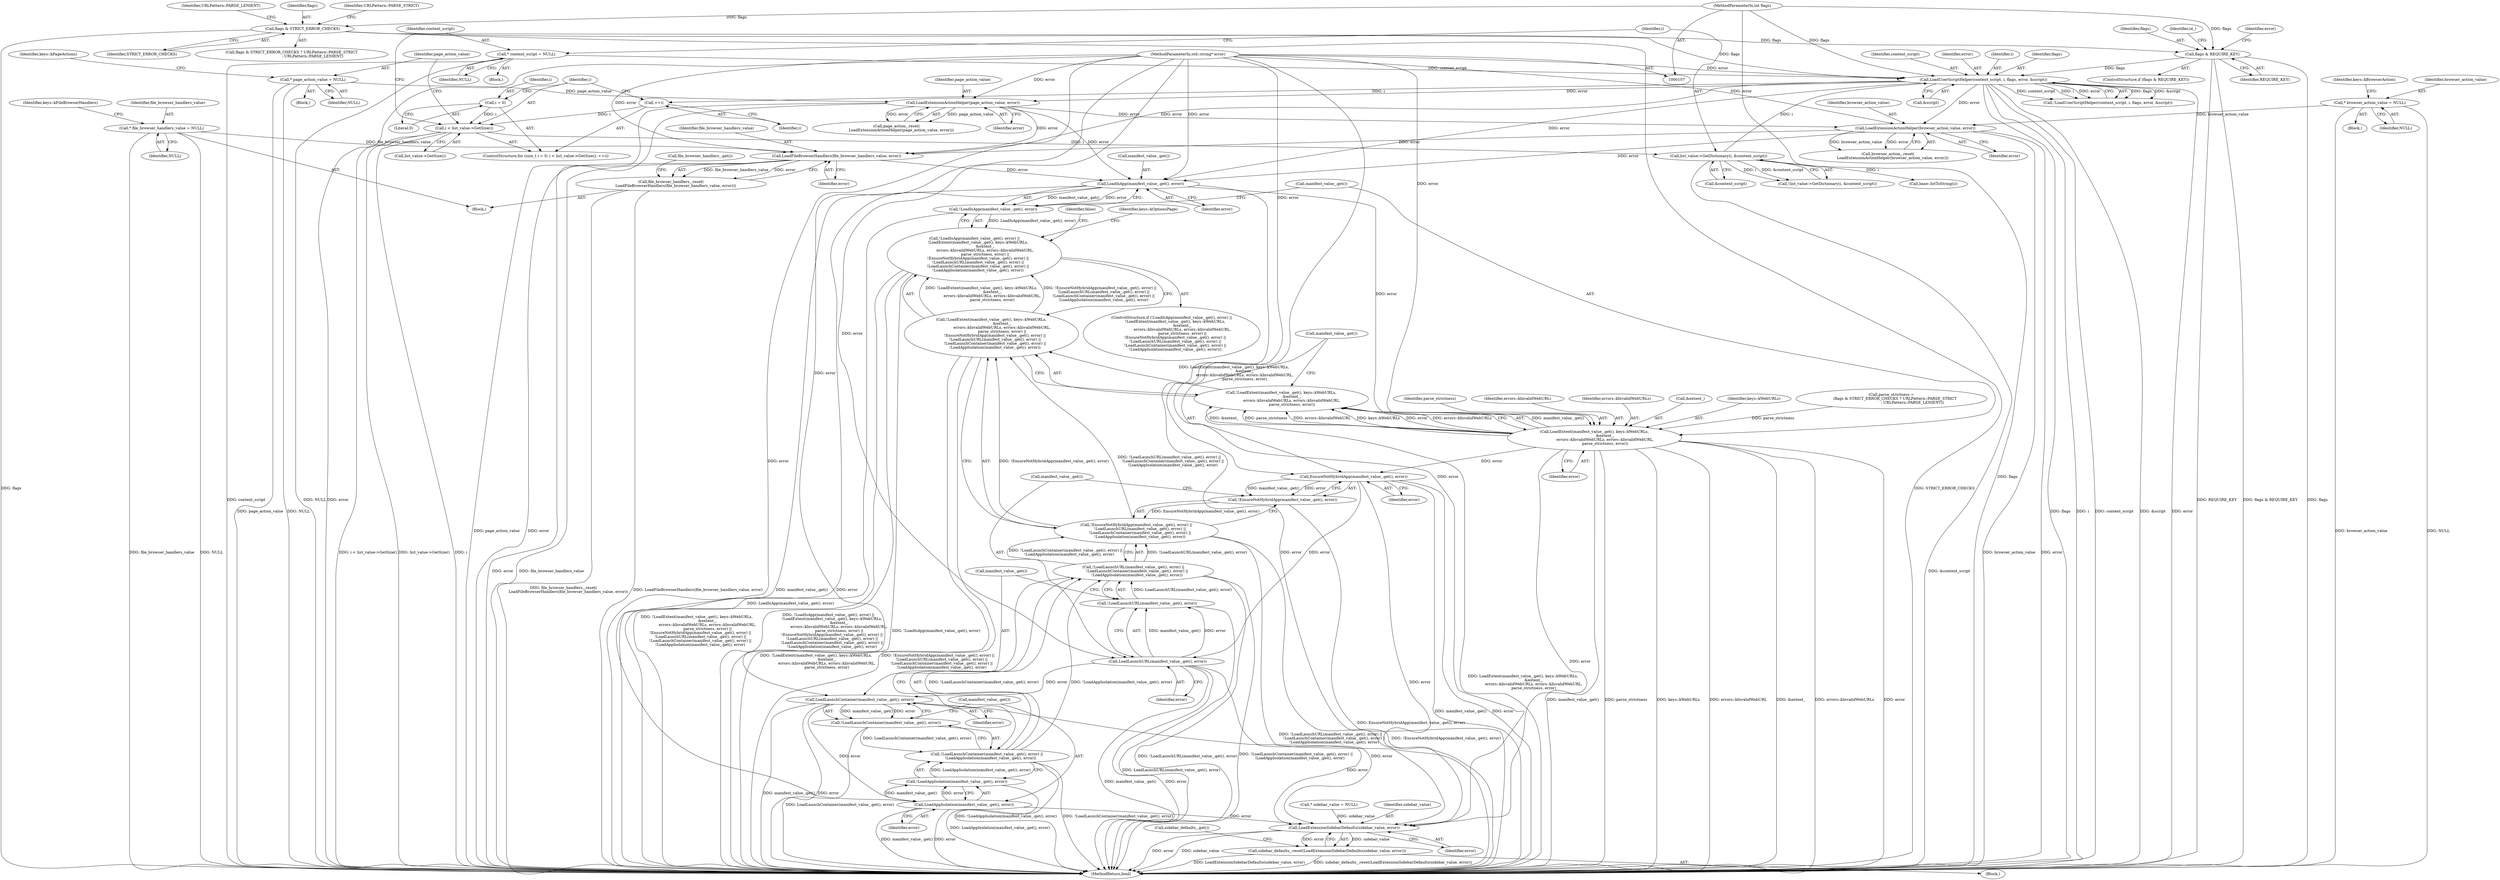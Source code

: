 digraph "0_Chrome_697cd7e2ce2535696f1b9e5cfb474cc36a734747@pointer" {
"1001235" [label="(Call,LoadFileBrowserHandlers(file_browser_handlers_value, error))"];
"1001218" [label="(Call,* file_browser_handlers_value = NULL)"];
"1001175" [label="(Call,LoadExtensionActionHelper(page_action_value, error))"];
"1001093" [label="(Call,* page_action_value = NULL)"];
"1001072" [label="(Call,LoadUserScriptHelper(content_script, i, flags, error, &script))"];
"1001050" [label="(Call,* content_script = NULL)"];
"1001055" [label="(Call,list_value->GetDictionary(i, &content_script))"];
"1001043" [label="(Call,i < list_value->GetSize())"];
"1001040" [label="(Call,i = 0)"];
"1001046" [label="(Call,++i)"];
"1000153" [label="(Call,flags & REQUIRE_KEY)"];
"1000116" [label="(Call,flags & STRICT_ERROR_CHECKS)"];
"1000109" [label="(MethodParameterIn,int flags)"];
"1000110" [label="(MethodParameterIn,std::string* error)"];
"1001205" [label="(Call,LoadExtensionActionHelper(browser_action_value, error))"];
"1001188" [label="(Call,* browser_action_value = NULL)"];
"1001234" [label="(Call,file_browser_handlers_.reset(\n        LoadFileBrowserHandlers(file_browser_handlers_value, error)))"];
"1001246" [label="(Call,LoadIsApp(manifest_value_.get(), error))"];
"1001245" [label="(Call,!LoadIsApp(manifest_value_.get(), error))"];
"1001244" [label="(Call,!LoadIsApp(manifest_value_.get(), error) ||\n      !LoadExtent(manifest_value_.get(), keys::kWebURLs,\n                  &extent_,\n                  errors::kInvalidWebURLs, errors::kInvalidWebURL,\n                  parse_strictness, error) ||\n      !EnsureNotHybridApp(manifest_value_.get(), error) ||\n      !LoadLaunchURL(manifest_value_.get(), error) ||\n      !LoadLaunchContainer(manifest_value_.get(), error) ||\n      !LoadAppIsolation(manifest_value_.get(), error))"];
"1001251" [label="(Call,LoadExtent(manifest_value_.get(), keys::kWebURLs,\n                  &extent_,\n                  errors::kInvalidWebURLs, errors::kInvalidWebURL,\n                  parse_strictness, error))"];
"1001250" [label="(Call,!LoadExtent(manifest_value_.get(), keys::kWebURLs,\n                  &extent_,\n                  errors::kInvalidWebURLs, errors::kInvalidWebURL,\n                  parse_strictness, error))"];
"1001249" [label="(Call,!LoadExtent(manifest_value_.get(), keys::kWebURLs,\n                  &extent_,\n                  errors::kInvalidWebURLs, errors::kInvalidWebURL,\n                  parse_strictness, error) ||\n      !EnsureNotHybridApp(manifest_value_.get(), error) ||\n      !LoadLaunchURL(manifest_value_.get(), error) ||\n      !LoadLaunchContainer(manifest_value_.get(), error) ||\n      !LoadAppIsolation(manifest_value_.get(), error))"];
"1001262" [label="(Call,EnsureNotHybridApp(manifest_value_.get(), error))"];
"1001261" [label="(Call,!EnsureNotHybridApp(manifest_value_.get(), error))"];
"1001260" [label="(Call,!EnsureNotHybridApp(manifest_value_.get(), error) ||\n      !LoadLaunchURL(manifest_value_.get(), error) ||\n      !LoadLaunchContainer(manifest_value_.get(), error) ||\n      !LoadAppIsolation(manifest_value_.get(), error))"];
"1001267" [label="(Call,LoadLaunchURL(manifest_value_.get(), error))"];
"1001266" [label="(Call,!LoadLaunchURL(manifest_value_.get(), error))"];
"1001265" [label="(Call,!LoadLaunchURL(manifest_value_.get(), error) ||\n      !LoadLaunchContainer(manifest_value_.get(), error) ||\n      !LoadAppIsolation(manifest_value_.get(), error))"];
"1001272" [label="(Call,LoadLaunchContainer(manifest_value_.get(), error))"];
"1001271" [label="(Call,!LoadLaunchContainer(manifest_value_.get(), error))"];
"1001270" [label="(Call,!LoadLaunchContainer(manifest_value_.get(), error) ||\n      !LoadAppIsolation(manifest_value_.get(), error))"];
"1001276" [label="(Call,LoadAppIsolation(manifest_value_.get(), error))"];
"1001275" [label="(Call,!LoadAppIsolation(manifest_value_.get(), error))"];
"1001788" [label="(Call,LoadExtensionSidebarDefaults(sidebar_value, error))"];
"1001787" [label="(Call,sidebar_defaults_.reset(LoadExtensionSidebarDefaults(sidebar_value, error)))"];
"1001189" [label="(Identifier,browser_action_value)"];
"1001072" [label="(Call,LoadUserScriptHelper(content_script, i, flags, error, &script))"];
"1001073" [label="(Identifier,content_script)"];
"1001249" [label="(Call,!LoadExtent(manifest_value_.get(), keys::kWebURLs,\n                  &extent_,\n                  errors::kInvalidWebURLs, errors::kInvalidWebURL,\n                  parse_strictness, error) ||\n      !EnsureNotHybridApp(manifest_value_.get(), error) ||\n      !LoadLaunchURL(manifest_value_.get(), error) ||\n      !LoadLaunchContainer(manifest_value_.get(), error) ||\n      !LoadAppIsolation(manifest_value_.get(), error))"];
"1001065" [label="(Call,base::IntToString(i))"];
"1001194" [label="(Identifier,keys::kBrowserAction)"];
"1001258" [label="(Identifier,parse_strictness)"];
"1001252" [label="(Call,manifest_value_.get())"];
"1001244" [label="(Call,!LoadIsApp(manifest_value_.get(), error) ||\n      !LoadExtent(manifest_value_.get(), keys::kWebURLs,\n                  &extent_,\n                  errors::kInvalidWebURLs, errors::kInvalidWebURL,\n                  parse_strictness, error) ||\n      !EnsureNotHybridApp(manifest_value_.get(), error) ||\n      !LoadLaunchURL(manifest_value_.get(), error) ||\n      !LoadLaunchContainer(manifest_value_.get(), error) ||\n      !LoadAppIsolation(manifest_value_.get(), error))"];
"1001275" [label="(Call,!LoadAppIsolation(manifest_value_.get(), error))"];
"1001247" [label="(Call,manifest_value_.get())"];
"1001219" [label="(Identifier,file_browser_handlers_value)"];
"1001251" [label="(Call,LoadExtent(manifest_value_.get(), keys::kWebURLs,\n                  &extent_,\n                  errors::kInvalidWebURLs, errors::kInvalidWebURL,\n                  parse_strictness, error))"];
"1001076" [label="(Identifier,error)"];
"1001277" [label="(Call,manifest_value_.get())"];
"1001262" [label="(Call,EnsureNotHybridApp(manifest_value_.get(), error))"];
"1002005" [label="(MethodReturn,bool)"];
"1001281" [label="(Identifier,false)"];
"1001264" [label="(Identifier,error)"];
"1001057" [label="(Call,&content_script)"];
"1001269" [label="(Identifier,error)"];
"1000155" [label="(Identifier,REQUIRE_KEY)"];
"1001047" [label="(Identifier,i)"];
"1001098" [label="(Identifier,keys::kPageActions)"];
"1001245" [label="(Call,!LoadIsApp(manifest_value_.get(), error))"];
"1001235" [label="(Call,LoadFileBrowserHandlers(file_browser_handlers_value, error))"];
"1001257" [label="(Identifier,errors::kInvalidWebURL)"];
"1001071" [label="(Call,!LoadUserScriptHelper(content_script, i, flags, error, &script))"];
"1001284" [label="(Identifier,keys::kOptionsPage)"];
"1001248" [label="(Identifier,error)"];
"1000159" [label="(Identifier,error)"];
"1001224" [label="(Identifier,keys::kFileBrowserHandlers)"];
"1001174" [label="(Call,page_action_.reset(\n        LoadExtensionActionHelper(page_action_value, error)))"];
"1001220" [label="(Identifier,NULL)"];
"1001266" [label="(Call,!LoadLaunchURL(manifest_value_.get(), error))"];
"1001095" [label="(Identifier,NULL)"];
"1001055" [label="(Call,list_value->GetDictionary(i, &content_script))"];
"1001038" [label="(ControlStructure,for (size_t i = 0; i < list_value->GetSize(); ++i))"];
"1000119" [label="(Identifier,URLPattern::PARSE_STRICT)"];
"1001048" [label="(Block,)"];
"1001040" [label="(Call,i = 0)"];
"1001175" [label="(Call,LoadExtensionActionHelper(page_action_value, error))"];
"1001188" [label="(Call,* browser_action_value = NULL)"];
"1000154" [label="(Identifier,flags)"];
"1000152" [label="(ControlStructure,if (flags & REQUIRE_KEY))"];
"1001234" [label="(Call,file_browser_handlers_.reset(\n        LoadFileBrowserHandlers(file_browser_handlers_value, error)))"];
"1000153" [label="(Call,flags & REQUIRE_KEY)"];
"1001788" [label="(Call,LoadExtensionSidebarDefaults(sidebar_value, error))"];
"1001793" [label="(Call,sidebar_defaults_.get())"];
"1001236" [label="(Identifier,file_browser_handlers_value)"];
"1001787" [label="(Call,sidebar_defaults_.reset(LoadExtensionSidebarDefaults(sidebar_value, error)))"];
"1001052" [label="(Identifier,NULL)"];
"1001243" [label="(ControlStructure,if (!LoadIsApp(manifest_value_.get(), error) ||\n      !LoadExtent(manifest_value_.get(), keys::kWebURLs,\n                  &extent_,\n                  errors::kInvalidWebURLs, errors::kInvalidWebURL,\n                  parse_strictness, error) ||\n      !EnsureNotHybridApp(manifest_value_.get(), error) ||\n      !LoadLaunchURL(manifest_value_.get(), error) ||\n      !LoadLaunchContainer(manifest_value_.get(), error) ||\n      !LoadAppIsolation(manifest_value_.get(), error)))"];
"1001050" [label="(Call,* content_script = NULL)"];
"1000120" [label="(Identifier,URLPattern::PARSE_LENIENT)"];
"1000116" [label="(Call,flags & STRICT_ERROR_CHECKS)"];
"1001054" [label="(Call,!list_value->GetDictionary(i, &content_script))"];
"1001265" [label="(Call,!LoadLaunchURL(manifest_value_.get(), error) ||\n      !LoadLaunchContainer(manifest_value_.get(), error) ||\n      !LoadAppIsolation(manifest_value_.get(), error))"];
"1001041" [label="(Identifier,i)"];
"1001177" [label="(Identifier,error)"];
"1001259" [label="(Identifier,error)"];
"1001218" [label="(Call,* file_browser_handlers_value = NULL)"];
"1001094" [label="(Identifier,page_action_value)"];
"1001042" [label="(Literal,0)"];
"1001256" [label="(Identifier,errors::kInvalidWebURLs)"];
"1001254" [label="(Call,&extent_)"];
"1001186" [label="(Block,)"];
"1000110" [label="(MethodParameterIn,std::string* error)"];
"1001190" [label="(Identifier,NULL)"];
"1001206" [label="(Identifier,browser_action_value)"];
"1000166" [label="(Identifier,id_)"];
"1001051" [label="(Identifier,content_script)"];
"1001046" [label="(Call,++i)"];
"1001045" [label="(Call,list_value->GetSize())"];
"1001056" [label="(Identifier,i)"];
"1001253" [label="(Identifier,keys::kWebURLs)"];
"1001278" [label="(Identifier,error)"];
"1001760" [label="(Call,* sidebar_value = NULL)"];
"1001204" [label="(Call,browser_action_.reset(\n        LoadExtensionActionHelper(browser_action_value, error)))"];
"1001261" [label="(Call,!EnsureNotHybridApp(manifest_value_.get(), error))"];
"1001267" [label="(Call,LoadLaunchURL(manifest_value_.get(), error))"];
"1001074" [label="(Identifier,i)"];
"1000113" [label="(Call,parse_strictness =\n      (flags & STRICT_ERROR_CHECKS ? URLPattern::PARSE_STRICT\n                                   : URLPattern::PARSE_LENIENT))"];
"1001273" [label="(Call,manifest_value_.get())"];
"1001260" [label="(Call,!EnsureNotHybridApp(manifest_value_.get(), error) ||\n      !LoadLaunchURL(manifest_value_.get(), error) ||\n      !LoadLaunchContainer(manifest_value_.get(), error) ||\n      !LoadAppIsolation(manifest_value_.get(), error))"];
"1001274" [label="(Identifier,error)"];
"1001207" [label="(Identifier,error)"];
"1001246" [label="(Call,LoadIsApp(manifest_value_.get(), error))"];
"1001075" [label="(Identifier,flags)"];
"1000118" [label="(Identifier,STRICT_ERROR_CHECKS)"];
"1001789" [label="(Identifier,sidebar_value)"];
"1001205" [label="(Call,LoadExtensionActionHelper(browser_action_value, error))"];
"1001237" [label="(Identifier,error)"];
"1001276" [label="(Call,LoadAppIsolation(manifest_value_.get(), error))"];
"1001250" [label="(Call,!LoadExtent(manifest_value_.get(), keys::kWebURLs,\n                  &extent_,\n                  errors::kInvalidWebURLs, errors::kInvalidWebURL,\n                  parse_strictness, error))"];
"1001272" [label="(Call,LoadLaunchContainer(manifest_value_.get(), error))"];
"1001044" [label="(Identifier,i)"];
"1001758" [label="(Block,)"];
"1001077" [label="(Call,&script)"];
"1001263" [label="(Call,manifest_value_.get())"];
"1001790" [label="(Identifier,error)"];
"1001093" [label="(Call,* page_action_value = NULL)"];
"1000117" [label="(Identifier,flags)"];
"1000109" [label="(MethodParameterIn,int flags)"];
"1001216" [label="(Block,)"];
"1001268" [label="(Call,manifest_value_.get())"];
"1000115" [label="(Call,flags & STRICT_ERROR_CHECKS ? URLPattern::PARSE_STRICT\n                                   : URLPattern::PARSE_LENIENT)"];
"1001043" [label="(Call,i < list_value->GetSize())"];
"1000111" [label="(Block,)"];
"1001270" [label="(Call,!LoadLaunchContainer(manifest_value_.get(), error) ||\n      !LoadAppIsolation(manifest_value_.get(), error))"];
"1001240" [label="(Call,file_browser_handlers_.get())"];
"1001271" [label="(Call,!LoadLaunchContainer(manifest_value_.get(), error))"];
"1001176" [label="(Identifier,page_action_value)"];
"1001235" -> "1001234"  [label="AST: "];
"1001235" -> "1001237"  [label="CFG: "];
"1001236" -> "1001235"  [label="AST: "];
"1001237" -> "1001235"  [label="AST: "];
"1001234" -> "1001235"  [label="CFG: "];
"1001235" -> "1002005"  [label="DDG: error"];
"1001235" -> "1002005"  [label="DDG: file_browser_handlers_value"];
"1001235" -> "1001234"  [label="DDG: file_browser_handlers_value"];
"1001235" -> "1001234"  [label="DDG: error"];
"1001218" -> "1001235"  [label="DDG: file_browser_handlers_value"];
"1001175" -> "1001235"  [label="DDG: error"];
"1001072" -> "1001235"  [label="DDG: error"];
"1001205" -> "1001235"  [label="DDG: error"];
"1000110" -> "1001235"  [label="DDG: error"];
"1001235" -> "1001246"  [label="DDG: error"];
"1001218" -> "1001216"  [label="AST: "];
"1001218" -> "1001220"  [label="CFG: "];
"1001219" -> "1001218"  [label="AST: "];
"1001220" -> "1001218"  [label="AST: "];
"1001224" -> "1001218"  [label="CFG: "];
"1001218" -> "1002005"  [label="DDG: NULL"];
"1001218" -> "1002005"  [label="DDG: file_browser_handlers_value"];
"1001175" -> "1001174"  [label="AST: "];
"1001175" -> "1001177"  [label="CFG: "];
"1001176" -> "1001175"  [label="AST: "];
"1001177" -> "1001175"  [label="AST: "];
"1001174" -> "1001175"  [label="CFG: "];
"1001175" -> "1002005"  [label="DDG: page_action_value"];
"1001175" -> "1002005"  [label="DDG: error"];
"1001175" -> "1001174"  [label="DDG: page_action_value"];
"1001175" -> "1001174"  [label="DDG: error"];
"1001093" -> "1001175"  [label="DDG: page_action_value"];
"1001072" -> "1001175"  [label="DDG: error"];
"1000110" -> "1001175"  [label="DDG: error"];
"1001175" -> "1001205"  [label="DDG: error"];
"1001175" -> "1001246"  [label="DDG: error"];
"1001093" -> "1000111"  [label="AST: "];
"1001093" -> "1001095"  [label="CFG: "];
"1001094" -> "1001093"  [label="AST: "];
"1001095" -> "1001093"  [label="AST: "];
"1001098" -> "1001093"  [label="CFG: "];
"1001093" -> "1002005"  [label="DDG: page_action_value"];
"1001093" -> "1002005"  [label="DDG: NULL"];
"1001072" -> "1001071"  [label="AST: "];
"1001072" -> "1001077"  [label="CFG: "];
"1001073" -> "1001072"  [label="AST: "];
"1001074" -> "1001072"  [label="AST: "];
"1001075" -> "1001072"  [label="AST: "];
"1001076" -> "1001072"  [label="AST: "];
"1001077" -> "1001072"  [label="AST: "];
"1001071" -> "1001072"  [label="CFG: "];
"1001072" -> "1002005"  [label="DDG: flags"];
"1001072" -> "1002005"  [label="DDG: i"];
"1001072" -> "1002005"  [label="DDG: content_script"];
"1001072" -> "1002005"  [label="DDG: &script"];
"1001072" -> "1002005"  [label="DDG: error"];
"1001072" -> "1001046"  [label="DDG: i"];
"1001072" -> "1001071"  [label="DDG: flags"];
"1001072" -> "1001071"  [label="DDG: &script"];
"1001072" -> "1001071"  [label="DDG: content_script"];
"1001072" -> "1001071"  [label="DDG: i"];
"1001072" -> "1001071"  [label="DDG: error"];
"1001050" -> "1001072"  [label="DDG: content_script"];
"1001055" -> "1001072"  [label="DDG: i"];
"1000153" -> "1001072"  [label="DDG: flags"];
"1000116" -> "1001072"  [label="DDG: flags"];
"1000109" -> "1001072"  [label="DDG: flags"];
"1000110" -> "1001072"  [label="DDG: error"];
"1001072" -> "1001205"  [label="DDG: error"];
"1001072" -> "1001246"  [label="DDG: error"];
"1001050" -> "1001048"  [label="AST: "];
"1001050" -> "1001052"  [label="CFG: "];
"1001051" -> "1001050"  [label="AST: "];
"1001052" -> "1001050"  [label="AST: "];
"1001056" -> "1001050"  [label="CFG: "];
"1001050" -> "1002005"  [label="DDG: content_script"];
"1001050" -> "1002005"  [label="DDG: NULL"];
"1001055" -> "1001054"  [label="AST: "];
"1001055" -> "1001057"  [label="CFG: "];
"1001056" -> "1001055"  [label="AST: "];
"1001057" -> "1001055"  [label="AST: "];
"1001054" -> "1001055"  [label="CFG: "];
"1001055" -> "1002005"  [label="DDG: &content_script"];
"1001055" -> "1001054"  [label="DDG: i"];
"1001055" -> "1001054"  [label="DDG: &content_script"];
"1001043" -> "1001055"  [label="DDG: i"];
"1001055" -> "1001065"  [label="DDG: i"];
"1001043" -> "1001038"  [label="AST: "];
"1001043" -> "1001045"  [label="CFG: "];
"1001044" -> "1001043"  [label="AST: "];
"1001045" -> "1001043"  [label="AST: "];
"1001051" -> "1001043"  [label="CFG: "];
"1001094" -> "1001043"  [label="CFG: "];
"1001043" -> "1002005"  [label="DDG: list_value->GetSize()"];
"1001043" -> "1002005"  [label="DDG: i"];
"1001043" -> "1002005"  [label="DDG: i < list_value->GetSize()"];
"1001040" -> "1001043"  [label="DDG: i"];
"1001046" -> "1001043"  [label="DDG: i"];
"1001040" -> "1001038"  [label="AST: "];
"1001040" -> "1001042"  [label="CFG: "];
"1001041" -> "1001040"  [label="AST: "];
"1001042" -> "1001040"  [label="AST: "];
"1001044" -> "1001040"  [label="CFG: "];
"1001046" -> "1001038"  [label="AST: "];
"1001046" -> "1001047"  [label="CFG: "];
"1001047" -> "1001046"  [label="AST: "];
"1001044" -> "1001046"  [label="CFG: "];
"1000153" -> "1000152"  [label="AST: "];
"1000153" -> "1000155"  [label="CFG: "];
"1000154" -> "1000153"  [label="AST: "];
"1000155" -> "1000153"  [label="AST: "];
"1000159" -> "1000153"  [label="CFG: "];
"1000166" -> "1000153"  [label="CFG: "];
"1000153" -> "1002005"  [label="DDG: REQUIRE_KEY"];
"1000153" -> "1002005"  [label="DDG: flags & REQUIRE_KEY"];
"1000153" -> "1002005"  [label="DDG: flags"];
"1000116" -> "1000153"  [label="DDG: flags"];
"1000109" -> "1000153"  [label="DDG: flags"];
"1000116" -> "1000115"  [label="AST: "];
"1000116" -> "1000118"  [label="CFG: "];
"1000117" -> "1000116"  [label="AST: "];
"1000118" -> "1000116"  [label="AST: "];
"1000119" -> "1000116"  [label="CFG: "];
"1000120" -> "1000116"  [label="CFG: "];
"1000116" -> "1002005"  [label="DDG: flags"];
"1000116" -> "1002005"  [label="DDG: STRICT_ERROR_CHECKS"];
"1000109" -> "1000116"  [label="DDG: flags"];
"1000109" -> "1000107"  [label="AST: "];
"1000109" -> "1002005"  [label="DDG: flags"];
"1000110" -> "1000107"  [label="AST: "];
"1000110" -> "1002005"  [label="DDG: error"];
"1000110" -> "1001205"  [label="DDG: error"];
"1000110" -> "1001246"  [label="DDG: error"];
"1000110" -> "1001251"  [label="DDG: error"];
"1000110" -> "1001262"  [label="DDG: error"];
"1000110" -> "1001267"  [label="DDG: error"];
"1000110" -> "1001272"  [label="DDG: error"];
"1000110" -> "1001276"  [label="DDG: error"];
"1000110" -> "1001788"  [label="DDG: error"];
"1001205" -> "1001204"  [label="AST: "];
"1001205" -> "1001207"  [label="CFG: "];
"1001206" -> "1001205"  [label="AST: "];
"1001207" -> "1001205"  [label="AST: "];
"1001204" -> "1001205"  [label="CFG: "];
"1001205" -> "1002005"  [label="DDG: browser_action_value"];
"1001205" -> "1002005"  [label="DDG: error"];
"1001205" -> "1001204"  [label="DDG: browser_action_value"];
"1001205" -> "1001204"  [label="DDG: error"];
"1001188" -> "1001205"  [label="DDG: browser_action_value"];
"1001205" -> "1001246"  [label="DDG: error"];
"1001188" -> "1001186"  [label="AST: "];
"1001188" -> "1001190"  [label="CFG: "];
"1001189" -> "1001188"  [label="AST: "];
"1001190" -> "1001188"  [label="AST: "];
"1001194" -> "1001188"  [label="CFG: "];
"1001188" -> "1002005"  [label="DDG: browser_action_value"];
"1001188" -> "1002005"  [label="DDG: NULL"];
"1001234" -> "1001216"  [label="AST: "];
"1001240" -> "1001234"  [label="CFG: "];
"1001234" -> "1002005"  [label="DDG: LoadFileBrowserHandlers(file_browser_handlers_value, error)"];
"1001234" -> "1002005"  [label="DDG: file_browser_handlers_.reset(\n        LoadFileBrowserHandlers(file_browser_handlers_value, error))"];
"1001246" -> "1001245"  [label="AST: "];
"1001246" -> "1001248"  [label="CFG: "];
"1001247" -> "1001246"  [label="AST: "];
"1001248" -> "1001246"  [label="AST: "];
"1001245" -> "1001246"  [label="CFG: "];
"1001246" -> "1002005"  [label="DDG: manifest_value_.get()"];
"1001246" -> "1002005"  [label="DDG: error"];
"1001246" -> "1001245"  [label="DDG: manifest_value_.get()"];
"1001246" -> "1001245"  [label="DDG: error"];
"1001246" -> "1001251"  [label="DDG: error"];
"1001246" -> "1001788"  [label="DDG: error"];
"1001245" -> "1001244"  [label="AST: "];
"1001252" -> "1001245"  [label="CFG: "];
"1001244" -> "1001245"  [label="CFG: "];
"1001245" -> "1002005"  [label="DDG: LoadIsApp(manifest_value_.get(), error)"];
"1001245" -> "1001244"  [label="DDG: LoadIsApp(manifest_value_.get(), error)"];
"1001244" -> "1001243"  [label="AST: "];
"1001244" -> "1001249"  [label="CFG: "];
"1001249" -> "1001244"  [label="AST: "];
"1001281" -> "1001244"  [label="CFG: "];
"1001284" -> "1001244"  [label="CFG: "];
"1001244" -> "1002005"  [label="DDG: !LoadExtent(manifest_value_.get(), keys::kWebURLs,\n                  &extent_,\n                  errors::kInvalidWebURLs, errors::kInvalidWebURL,\n                  parse_strictness, error) ||\n      !EnsureNotHybridApp(manifest_value_.get(), error) ||\n      !LoadLaunchURL(manifest_value_.get(), error) ||\n      !LoadLaunchContainer(manifest_value_.get(), error) ||\n      !LoadAppIsolation(manifest_value_.get(), error)"];
"1001244" -> "1002005"  [label="DDG: !LoadIsApp(manifest_value_.get(), error) ||\n      !LoadExtent(manifest_value_.get(), keys::kWebURLs,\n                  &extent_,\n                  errors::kInvalidWebURLs, errors::kInvalidWebURL,\n                  parse_strictness, error) ||\n      !EnsureNotHybridApp(manifest_value_.get(), error) ||\n      !LoadLaunchURL(manifest_value_.get(), error) ||\n      !LoadLaunchContainer(manifest_value_.get(), error) ||\n      !LoadAppIsolation(manifest_value_.get(), error)"];
"1001244" -> "1002005"  [label="DDG: !LoadIsApp(manifest_value_.get(), error)"];
"1001249" -> "1001244"  [label="DDG: !LoadExtent(manifest_value_.get(), keys::kWebURLs,\n                  &extent_,\n                  errors::kInvalidWebURLs, errors::kInvalidWebURL,\n                  parse_strictness, error)"];
"1001249" -> "1001244"  [label="DDG: !EnsureNotHybridApp(manifest_value_.get(), error) ||\n      !LoadLaunchURL(manifest_value_.get(), error) ||\n      !LoadLaunchContainer(manifest_value_.get(), error) ||\n      !LoadAppIsolation(manifest_value_.get(), error)"];
"1001251" -> "1001250"  [label="AST: "];
"1001251" -> "1001259"  [label="CFG: "];
"1001252" -> "1001251"  [label="AST: "];
"1001253" -> "1001251"  [label="AST: "];
"1001254" -> "1001251"  [label="AST: "];
"1001256" -> "1001251"  [label="AST: "];
"1001257" -> "1001251"  [label="AST: "];
"1001258" -> "1001251"  [label="AST: "];
"1001259" -> "1001251"  [label="AST: "];
"1001250" -> "1001251"  [label="CFG: "];
"1001251" -> "1002005"  [label="DDG: parse_strictness"];
"1001251" -> "1002005"  [label="DDG: keys::kWebURLs"];
"1001251" -> "1002005"  [label="DDG: errors::kInvalidWebURL"];
"1001251" -> "1002005"  [label="DDG: &extent_"];
"1001251" -> "1002005"  [label="DDG: errors::kInvalidWebURLs"];
"1001251" -> "1002005"  [label="DDG: error"];
"1001251" -> "1002005"  [label="DDG: manifest_value_.get()"];
"1001251" -> "1001250"  [label="DDG: manifest_value_.get()"];
"1001251" -> "1001250"  [label="DDG: &extent_"];
"1001251" -> "1001250"  [label="DDG: parse_strictness"];
"1001251" -> "1001250"  [label="DDG: errors::kInvalidWebURL"];
"1001251" -> "1001250"  [label="DDG: keys::kWebURLs"];
"1001251" -> "1001250"  [label="DDG: error"];
"1001251" -> "1001250"  [label="DDG: errors::kInvalidWebURLs"];
"1000113" -> "1001251"  [label="DDG: parse_strictness"];
"1001251" -> "1001262"  [label="DDG: error"];
"1001251" -> "1001788"  [label="DDG: error"];
"1001250" -> "1001249"  [label="AST: "];
"1001263" -> "1001250"  [label="CFG: "];
"1001249" -> "1001250"  [label="CFG: "];
"1001250" -> "1002005"  [label="DDG: LoadExtent(manifest_value_.get(), keys::kWebURLs,\n                  &extent_,\n                  errors::kInvalidWebURLs, errors::kInvalidWebURL,\n                  parse_strictness, error)"];
"1001250" -> "1001249"  [label="DDG: LoadExtent(manifest_value_.get(), keys::kWebURLs,\n                  &extent_,\n                  errors::kInvalidWebURLs, errors::kInvalidWebURL,\n                  parse_strictness, error)"];
"1001249" -> "1001260"  [label="CFG: "];
"1001260" -> "1001249"  [label="AST: "];
"1001249" -> "1002005"  [label="DDG: !LoadExtent(manifest_value_.get(), keys::kWebURLs,\n                  &extent_,\n                  errors::kInvalidWebURLs, errors::kInvalidWebURL,\n                  parse_strictness, error)"];
"1001249" -> "1002005"  [label="DDG: !EnsureNotHybridApp(manifest_value_.get(), error) ||\n      !LoadLaunchURL(manifest_value_.get(), error) ||\n      !LoadLaunchContainer(manifest_value_.get(), error) ||\n      !LoadAppIsolation(manifest_value_.get(), error)"];
"1001260" -> "1001249"  [label="DDG: !EnsureNotHybridApp(manifest_value_.get(), error)"];
"1001260" -> "1001249"  [label="DDG: !LoadLaunchURL(manifest_value_.get(), error) ||\n      !LoadLaunchContainer(manifest_value_.get(), error) ||\n      !LoadAppIsolation(manifest_value_.get(), error)"];
"1001262" -> "1001261"  [label="AST: "];
"1001262" -> "1001264"  [label="CFG: "];
"1001263" -> "1001262"  [label="AST: "];
"1001264" -> "1001262"  [label="AST: "];
"1001261" -> "1001262"  [label="CFG: "];
"1001262" -> "1002005"  [label="DDG: manifest_value_.get()"];
"1001262" -> "1002005"  [label="DDG: error"];
"1001262" -> "1001261"  [label="DDG: manifest_value_.get()"];
"1001262" -> "1001261"  [label="DDG: error"];
"1001262" -> "1001267"  [label="DDG: error"];
"1001262" -> "1001788"  [label="DDG: error"];
"1001261" -> "1001260"  [label="AST: "];
"1001268" -> "1001261"  [label="CFG: "];
"1001260" -> "1001261"  [label="CFG: "];
"1001261" -> "1002005"  [label="DDG: EnsureNotHybridApp(manifest_value_.get(), error)"];
"1001261" -> "1001260"  [label="DDG: EnsureNotHybridApp(manifest_value_.get(), error)"];
"1001260" -> "1001265"  [label="CFG: "];
"1001265" -> "1001260"  [label="AST: "];
"1001260" -> "1002005"  [label="DDG: !LoadLaunchURL(manifest_value_.get(), error) ||\n      !LoadLaunchContainer(manifest_value_.get(), error) ||\n      !LoadAppIsolation(manifest_value_.get(), error)"];
"1001260" -> "1002005"  [label="DDG: !EnsureNotHybridApp(manifest_value_.get(), error)"];
"1001265" -> "1001260"  [label="DDG: !LoadLaunchURL(manifest_value_.get(), error)"];
"1001265" -> "1001260"  [label="DDG: !LoadLaunchContainer(manifest_value_.get(), error) ||\n      !LoadAppIsolation(manifest_value_.get(), error)"];
"1001267" -> "1001266"  [label="AST: "];
"1001267" -> "1001269"  [label="CFG: "];
"1001268" -> "1001267"  [label="AST: "];
"1001269" -> "1001267"  [label="AST: "];
"1001266" -> "1001267"  [label="CFG: "];
"1001267" -> "1002005"  [label="DDG: manifest_value_.get()"];
"1001267" -> "1002005"  [label="DDG: error"];
"1001267" -> "1001266"  [label="DDG: manifest_value_.get()"];
"1001267" -> "1001266"  [label="DDG: error"];
"1001267" -> "1001272"  [label="DDG: error"];
"1001267" -> "1001788"  [label="DDG: error"];
"1001266" -> "1001265"  [label="AST: "];
"1001273" -> "1001266"  [label="CFG: "];
"1001265" -> "1001266"  [label="CFG: "];
"1001266" -> "1002005"  [label="DDG: LoadLaunchURL(manifest_value_.get(), error)"];
"1001266" -> "1001265"  [label="DDG: LoadLaunchURL(manifest_value_.get(), error)"];
"1001265" -> "1001270"  [label="CFG: "];
"1001270" -> "1001265"  [label="AST: "];
"1001265" -> "1002005"  [label="DDG: !LoadLaunchURL(manifest_value_.get(), error)"];
"1001265" -> "1002005"  [label="DDG: !LoadLaunchContainer(manifest_value_.get(), error) ||\n      !LoadAppIsolation(manifest_value_.get(), error)"];
"1001270" -> "1001265"  [label="DDG: !LoadLaunchContainer(manifest_value_.get(), error)"];
"1001270" -> "1001265"  [label="DDG: !LoadAppIsolation(manifest_value_.get(), error)"];
"1001272" -> "1001271"  [label="AST: "];
"1001272" -> "1001274"  [label="CFG: "];
"1001273" -> "1001272"  [label="AST: "];
"1001274" -> "1001272"  [label="AST: "];
"1001271" -> "1001272"  [label="CFG: "];
"1001272" -> "1002005"  [label="DDG: manifest_value_.get()"];
"1001272" -> "1002005"  [label="DDG: error"];
"1001272" -> "1001271"  [label="DDG: manifest_value_.get()"];
"1001272" -> "1001271"  [label="DDG: error"];
"1001272" -> "1001276"  [label="DDG: error"];
"1001272" -> "1001788"  [label="DDG: error"];
"1001271" -> "1001270"  [label="AST: "];
"1001277" -> "1001271"  [label="CFG: "];
"1001270" -> "1001271"  [label="CFG: "];
"1001271" -> "1002005"  [label="DDG: LoadLaunchContainer(manifest_value_.get(), error)"];
"1001271" -> "1001270"  [label="DDG: LoadLaunchContainer(manifest_value_.get(), error)"];
"1001270" -> "1001275"  [label="CFG: "];
"1001275" -> "1001270"  [label="AST: "];
"1001270" -> "1002005"  [label="DDG: !LoadAppIsolation(manifest_value_.get(), error)"];
"1001270" -> "1002005"  [label="DDG: !LoadLaunchContainer(manifest_value_.get(), error)"];
"1001275" -> "1001270"  [label="DDG: LoadAppIsolation(manifest_value_.get(), error)"];
"1001276" -> "1001275"  [label="AST: "];
"1001276" -> "1001278"  [label="CFG: "];
"1001277" -> "1001276"  [label="AST: "];
"1001278" -> "1001276"  [label="AST: "];
"1001275" -> "1001276"  [label="CFG: "];
"1001276" -> "1002005"  [label="DDG: error"];
"1001276" -> "1002005"  [label="DDG: manifest_value_.get()"];
"1001276" -> "1001275"  [label="DDG: manifest_value_.get()"];
"1001276" -> "1001275"  [label="DDG: error"];
"1001276" -> "1001788"  [label="DDG: error"];
"1001275" -> "1002005"  [label="DDG: LoadAppIsolation(manifest_value_.get(), error)"];
"1001788" -> "1001787"  [label="AST: "];
"1001788" -> "1001790"  [label="CFG: "];
"1001789" -> "1001788"  [label="AST: "];
"1001790" -> "1001788"  [label="AST: "];
"1001787" -> "1001788"  [label="CFG: "];
"1001788" -> "1002005"  [label="DDG: error"];
"1001788" -> "1002005"  [label="DDG: sidebar_value"];
"1001788" -> "1001787"  [label="DDG: sidebar_value"];
"1001788" -> "1001787"  [label="DDG: error"];
"1001760" -> "1001788"  [label="DDG: sidebar_value"];
"1001787" -> "1001758"  [label="AST: "];
"1001793" -> "1001787"  [label="CFG: "];
"1001787" -> "1002005"  [label="DDG: sidebar_defaults_.reset(LoadExtensionSidebarDefaults(sidebar_value, error))"];
"1001787" -> "1002005"  [label="DDG: LoadExtensionSidebarDefaults(sidebar_value, error)"];
}
